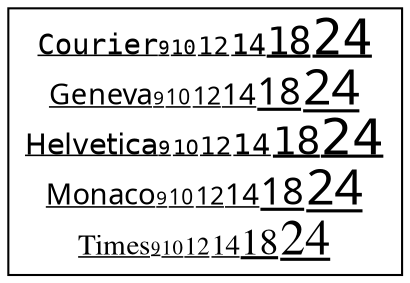graph {
dpi=150
a [label=<
<u>
<font face="Courier">Courier
<font point-size="9">9</font>
<font point-size="10">10</font>
<font point-size="12">12</font>
<font point-size="14">14</font>
<font point-size="18">18</font>
<font point-size="24">24</font>
</font><br/>
<font face="Geneva">Geneva
<font point-size="9">9</font>
<font point-size="10">10</font>
<font point-size="12">12</font>
<font point-size="14">14</font>
<font point-size="18">18</font>
<font point-size="24">24</font>
</font><br/>
<font face="Helvetica">Helvetica
<font point-size="9">9</font>
<font point-size="10">10</font>
<font point-size="12">12</font>
<font point-size="14">14</font>
<font point-size="18">18</font>
<font point-size="24">24</font>
</font><br/>
<font face="Monaco">Monaco
<font point-size="9">9</font>
<font point-size="10">10</font>
<font point-size="12">12</font>
<font point-size="14">14</font>
<font point-size="18">18</font>
<font point-size="24">24</font>
</font><br/>
<font face="Times">Times
<font point-size="9">9</font>
<font point-size="10">10</font>
<font point-size="12">12</font>
<font point-size="14">14</font>
<font point-size="18">18</font>
<font point-size="24">24</font>
</font><br/>
</u>
>, shape=box]
}
